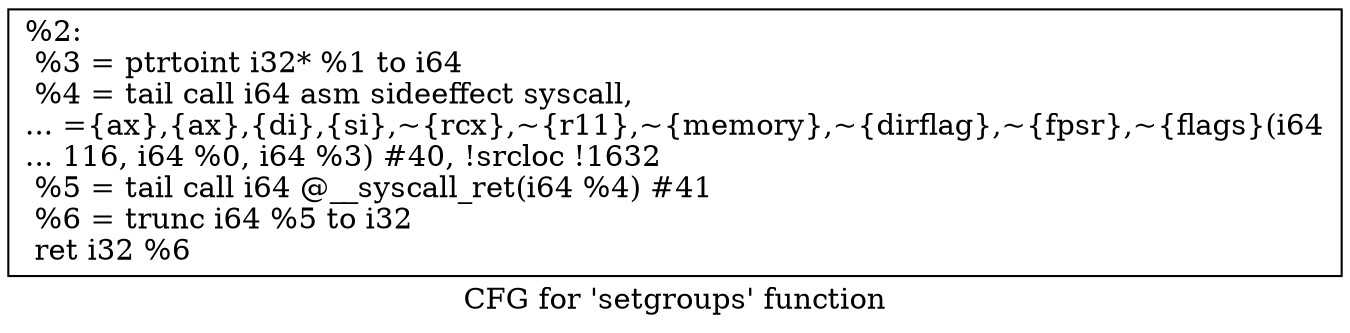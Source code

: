 digraph "CFG for 'setgroups' function" {
	label="CFG for 'setgroups' function";

	Node0x1d1aef0 [shape=record,label="{%2:\l  %3 = ptrtoint i32* %1 to i64\l  %4 = tail call i64 asm sideeffect syscall,\l... =\{ax\},\{ax\},\{di\},\{si\},~\{rcx\},~\{r11\},~\{memory\},~\{dirflag\},~\{fpsr\},~\{flags\}(i64\l... 116, i64 %0, i64 %3) #40, !srcloc !1632\l  %5 = tail call i64 @__syscall_ret(i64 %4) #41\l  %6 = trunc i64 %5 to i32\l  ret i32 %6\l}"];
}
